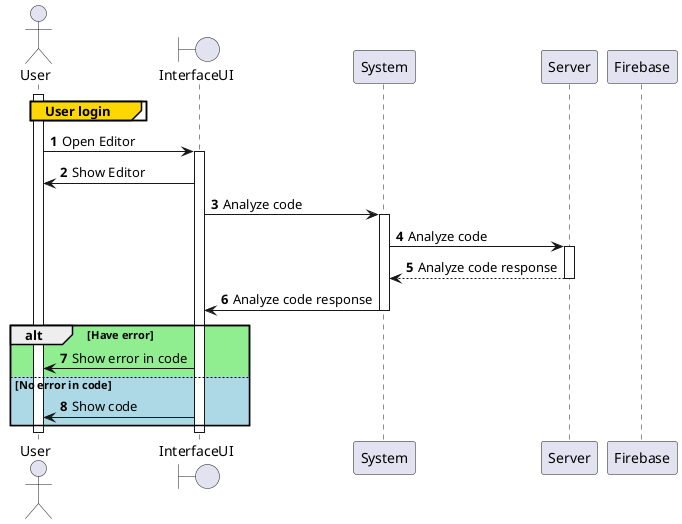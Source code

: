 @startuml
'https://plantuml.com/sequence-diagram

autonumber

actor User
boundary InterfaceUI
participant System
participant Server
participant Firebase

activate User
group#Gold User login

end
User -> InterfaceUI: Open Editor
activate InterfaceUI
User <- InterfaceUI: Show Editor

InterfaceUI -> System: Analyze code
  activate System
  System -> Server: Analyze code
  activate Server
  System <-- Server: Analyze code response
  deactivate Server
  InterfaceUI <- System: Analyze code response
  deactivate System

  alt #LightGreen Have error
    User <- InterfaceUI: Show error in code
  else #LightBlue No error in code
    User <- InterfaceUI: Show code
  end

deactivate InterfaceUI
deactivate User

@enduml
